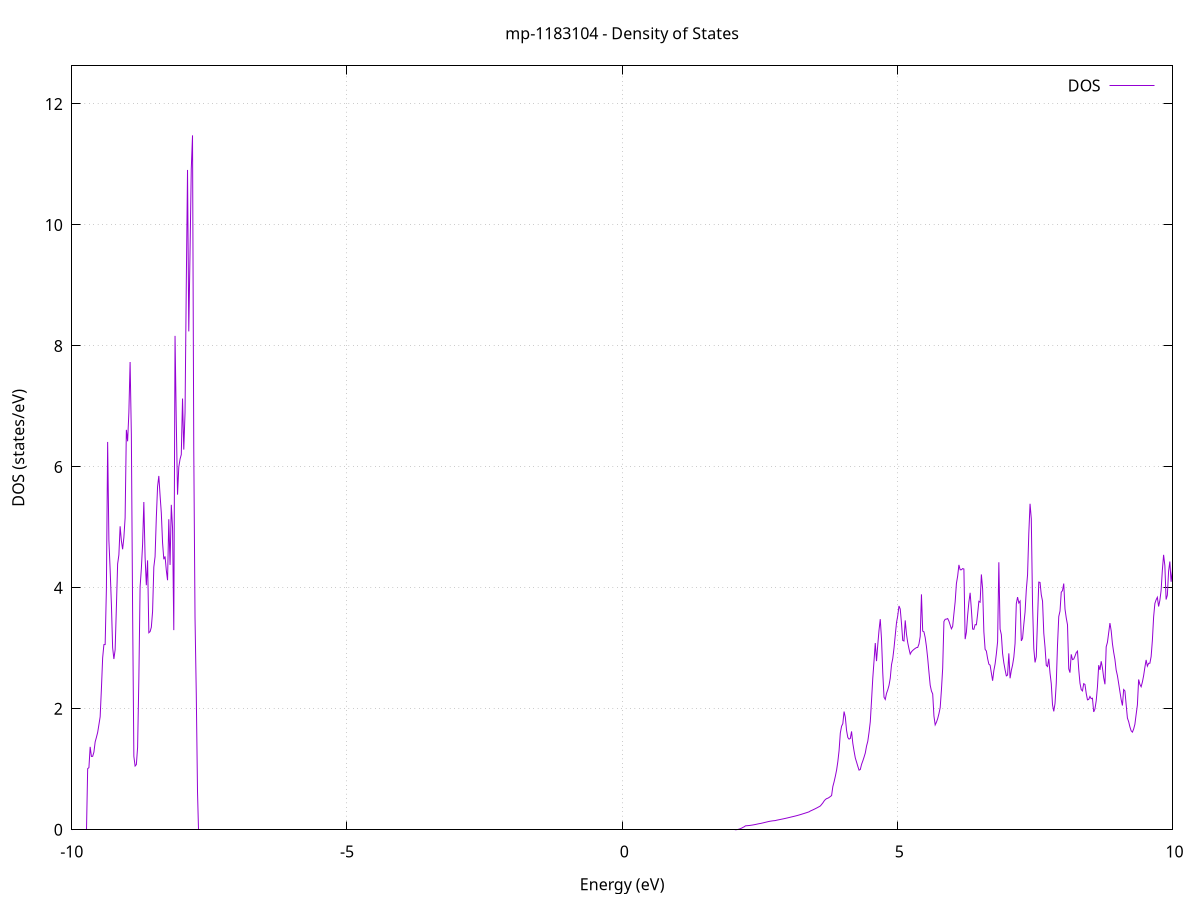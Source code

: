set title 'mp-1183104 - Density of States'
set xlabel 'Energy (eV)'
set ylabel 'DOS (states/eV)'
set grid
set xrange [-10:10]
set yrange [0:12.630]
set xzeroaxis lt -1
set terminal png size 800,600
set output 'mp-1183104_dos_gnuplot.png'
plot '-' using 1:2 with lines title 'DOS'
-30.735500 0.000000
-30.712800 0.000000
-30.690200 0.000000
-30.667500 0.000000
-30.644800 0.000000
-30.622100 0.000000
-30.599400 0.000000
-30.576800 0.000000
-30.554100 0.000000
-30.531400 0.000000
-30.508700 0.000000
-30.486000 0.000000
-30.463400 0.000000
-30.440700 0.000000
-30.418000 0.000000
-30.395300 0.000000
-30.372600 0.000000
-30.350000 0.000000
-30.327300 0.000000
-30.304600 0.000000
-30.281900 0.000000
-30.259200 0.000000
-30.236600 0.000000
-30.213900 0.000000
-30.191200 0.000000
-30.168500 0.000000
-30.145800 0.000000
-30.123200 0.000000
-30.100500 0.000000
-30.077800 0.000000
-30.055100 0.000000
-30.032400 0.000000
-30.009800 0.000000
-29.987100 0.000000
-29.964400 0.000000
-29.941700 0.000000
-29.919100 0.000000
-29.896400 0.000000
-29.873700 0.000000
-29.851000 0.000000
-29.828300 0.000000
-29.805700 0.000000
-29.783000 0.000000
-29.760300 0.000000
-29.737600 0.000000
-29.714900 0.000000
-29.692300 0.000000
-29.669600 0.000000
-29.646900 0.000000
-29.624200 0.000000
-29.601500 0.000000
-29.578900 0.000000
-29.556200 0.000000
-29.533500 0.000000
-29.510800 0.000000
-29.488100 0.000000
-29.465500 0.000000
-29.442800 0.000000
-29.420100 0.000000
-29.397400 0.000000
-29.374700 0.000000
-29.352100 0.000000
-29.329400 0.000000
-29.306700 0.000000
-29.284000 0.000000
-29.261300 0.000000
-29.238700 0.000000
-29.216000 0.000000
-29.193300 0.000000
-29.170600 0.000000
-29.147900 0.000000
-29.125300 0.000000
-29.102600 0.000000
-29.079900 0.000000
-29.057200 0.000000
-29.034500 0.000000
-29.011900 0.000000
-28.989200 0.000000
-28.966500 0.000000
-28.943800 0.000000
-28.921100 0.000000
-28.898500 0.000000
-28.875800 0.000000
-28.853100 0.000000
-28.830400 0.000000
-28.807700 0.000000
-28.785100 0.000000
-28.762400 0.000000
-28.739700 0.000000
-28.717000 0.000000
-28.694300 0.000000
-28.671700 0.107700
-28.649000 2.920200
-28.626300 4.793200
-28.603600 7.784600
-28.581000 9.332500
-28.558300 12.354100
-28.535600 5.608100
-28.512900 44.134500
-28.490200 19.364300
-28.467600 22.575100
-28.444900 20.927600
-28.422200 0.000000
-28.399500 0.000000
-28.376800 0.000000
-28.354200 0.000000
-28.331500 0.000000
-28.308800 0.000000
-28.286100 0.000000
-28.263400 0.000000
-28.240800 0.000000
-28.218100 0.000000
-28.195400 0.000000
-28.172700 0.000000
-28.150000 0.000000
-28.127400 0.000000
-28.104700 0.000000
-28.082000 0.000000
-28.059300 0.000000
-28.036600 0.000000
-28.014000 0.000000
-27.991300 0.000000
-27.968600 0.000000
-27.945900 0.000000
-27.923200 0.000000
-27.900600 0.000000
-27.877900 0.000000
-27.855200 0.000000
-27.832500 0.000000
-27.809800 0.000000
-27.787200 0.000000
-27.764500 0.000000
-27.741800 0.000000
-27.719100 0.000000
-27.696400 0.000000
-27.673800 0.000000
-27.651100 0.000000
-27.628400 0.000000
-27.605700 0.000000
-27.583000 0.000000
-27.560400 0.000000
-27.537700 0.000000
-27.515000 0.000000
-27.492300 0.000000
-27.469600 0.000000
-27.447000 0.000000
-27.424300 0.000000
-27.401600 0.000000
-27.378900 0.000000
-27.356200 0.000000
-27.333600 0.000000
-27.310900 0.000000
-27.288200 0.000000
-27.265500 0.000000
-27.242800 0.000000
-27.220200 0.000000
-27.197500 0.000000
-27.174800 0.000000
-27.152100 0.000000
-27.129500 0.000000
-27.106800 0.000000
-27.084100 0.000000
-27.061400 0.000000
-27.038700 0.000000
-27.016100 0.000000
-26.993400 0.000000
-26.970700 0.000000
-26.948000 0.000000
-26.925300 0.000000
-26.902700 0.000000
-26.880000 0.000000
-26.857300 0.000000
-26.834600 0.000000
-26.811900 0.000000
-26.789300 0.000000
-26.766600 0.000000
-26.743900 0.000000
-26.721200 0.000000
-26.698500 0.000000
-26.675900 0.000000
-26.653200 0.000000
-26.630500 0.000000
-26.607800 0.000000
-26.585100 0.000000
-26.562500 0.000000
-26.539800 0.000000
-26.517100 0.000000
-26.494400 0.000000
-26.471700 0.000000
-26.449100 0.000000
-26.426400 0.000000
-26.403700 0.000000
-26.381000 0.000000
-26.358300 0.000000
-26.335700 0.000000
-26.313000 0.000000
-26.290300 0.000000
-26.267600 0.000000
-26.244900 0.000000
-26.222300 0.000000
-26.199600 0.000000
-26.176900 0.000000
-26.154200 0.000000
-26.131500 0.000000
-26.108900 0.000000
-26.086200 0.000000
-26.063500 0.000000
-26.040800 0.000000
-26.018100 0.000000
-25.995500 0.000000
-25.972800 0.000000
-25.950100 0.000000
-25.927400 0.000000
-25.904700 0.000000
-25.882100 0.000000
-25.859400 0.000000
-25.836700 0.000000
-25.814000 0.000000
-25.791400 0.000000
-25.768700 0.000000
-25.746000 0.000000
-25.723300 0.000000
-25.700600 0.000000
-25.678000 0.000000
-25.655300 0.000000
-25.632600 0.000000
-25.609900 0.000000
-25.587200 0.000000
-25.564600 0.000000
-25.541900 0.000000
-25.519200 0.000000
-25.496500 0.000000
-25.473800 0.000000
-25.451200 0.000000
-25.428500 0.000000
-25.405800 0.000000
-25.383100 0.000000
-25.360400 0.000000
-25.337800 0.000000
-25.315100 0.000000
-25.292400 0.000000
-25.269700 0.000000
-25.247000 0.000000
-25.224400 0.000000
-25.201700 0.000000
-25.179000 0.000000
-25.156300 0.000000
-25.133600 0.000000
-25.111000 0.000000
-25.088300 0.000000
-25.065600 0.000000
-25.042900 0.000000
-25.020200 0.000000
-24.997600 0.000000
-24.974900 0.000000
-24.952200 0.000000
-24.929500 0.000000
-24.906800 0.000000
-24.884200 0.000000
-24.861500 0.000000
-24.838800 0.000000
-24.816100 0.000000
-24.793400 0.000000
-24.770800 0.000000
-24.748100 0.000000
-24.725400 0.000000
-24.702700 0.000000
-24.680000 0.000000
-24.657400 0.000000
-24.634700 0.000000
-24.612000 0.000000
-24.589300 0.000000
-24.566600 0.000000
-24.544000 0.000000
-24.521300 0.000000
-24.498600 0.000000
-24.475900 0.000000
-24.453200 0.000000
-24.430600 0.000000
-24.407900 0.000000
-24.385200 0.000000
-24.362500 0.000000
-24.339900 0.000000
-24.317200 0.000000
-24.294500 0.000000
-24.271800 0.000000
-24.249100 0.000000
-24.226500 0.000000
-24.203800 0.000000
-24.181100 0.000000
-24.158400 0.000000
-24.135700 0.000000
-24.113100 0.000000
-24.090400 0.000000
-24.067700 0.000000
-24.045000 0.000000
-24.022300 0.000000
-23.999700 0.000000
-23.977000 0.000000
-23.954300 0.000000
-23.931600 0.000000
-23.908900 0.000000
-23.886300 0.000000
-23.863600 0.000000
-23.840900 0.000000
-23.818200 0.000000
-23.795500 0.000000
-23.772900 0.000000
-23.750200 0.000000
-23.727500 0.000000
-23.704800 0.000000
-23.682100 0.000000
-23.659500 0.000000
-23.636800 0.000000
-23.614100 0.000000
-23.591400 0.000000
-23.568700 0.000000
-23.546100 0.000000
-23.523400 0.000000
-23.500700 0.000000
-23.478000 0.000000
-23.455300 0.000000
-23.432700 0.000000
-23.410000 0.000000
-23.387300 0.000000
-23.364600 0.000000
-23.341900 0.000000
-23.319300 0.000000
-23.296600 0.000000
-23.273900 0.000000
-23.251200 0.000000
-23.228500 0.000000
-23.205900 0.000000
-23.183200 0.000000
-23.160500 0.000000
-23.137800 0.000000
-23.115100 0.000000
-23.092500 0.000000
-23.069800 0.000000
-23.047100 0.000000
-23.024400 0.000000
-23.001800 0.000000
-22.979100 0.000000
-22.956400 0.000000
-22.933700 0.000000
-22.911000 0.000000
-22.888400 0.000000
-22.865700 0.000000
-22.843000 0.000000
-22.820300 0.000000
-22.797600 0.000000
-22.775000 0.000000
-22.752300 0.000000
-22.729600 0.000000
-22.706900 0.000000
-22.684200 0.000000
-22.661600 0.000000
-22.638900 0.000000
-22.616200 0.000000
-22.593500 0.000000
-22.570800 0.000000
-22.548200 0.000000
-22.525500 0.000000
-22.502800 0.000000
-22.480100 0.000000
-22.457400 0.000000
-22.434800 0.000000
-22.412100 0.000000
-22.389400 0.000000
-22.366700 0.000000
-22.344000 0.000000
-22.321400 0.000000
-22.298700 0.000000
-22.276000 0.000000
-22.253300 0.000000
-22.230600 0.000000
-22.208000 0.000000
-22.185300 0.000000
-22.162600 0.000000
-22.139900 0.000000
-22.117200 0.000000
-22.094600 0.000000
-22.071900 0.000000
-22.049200 0.000000
-22.026500 0.000000
-22.003800 0.000000
-21.981200 0.000000
-21.958500 0.000000
-21.935800 0.000000
-21.913100 0.000000
-21.890400 0.000000
-21.867800 0.000000
-21.845100 0.000000
-21.822400 0.000000
-21.799700 0.000000
-21.777000 0.000000
-21.754400 0.000000
-21.731700 0.000000
-21.709000 0.000000
-21.686300 0.000000
-21.663600 0.000000
-21.641000 0.000000
-21.618300 0.000000
-21.595600 0.000000
-21.572900 0.000000
-21.550300 0.000000
-21.527600 0.000000
-21.504900 0.000000
-21.482200 0.000000
-21.459500 0.000000
-21.436900 0.000000
-21.414200 0.000000
-21.391500 0.000000
-21.368800 0.000000
-21.346100 0.000000
-21.323500 0.000000
-21.300800 0.000000
-21.278100 0.000000
-21.255400 0.000000
-21.232700 0.000000
-21.210100 0.000000
-21.187400 0.000000
-21.164700 0.000000
-21.142000 0.000000
-21.119300 0.000000
-21.096700 0.000000
-21.074000 0.000000
-21.051300 0.000000
-21.028600 0.000000
-21.005900 0.000000
-20.983300 0.000000
-20.960600 0.000000
-20.937900 0.000000
-20.915200 0.000000
-20.892500 0.000000
-20.869900 0.000000
-20.847200 0.000000
-20.824500 0.000000
-20.801800 0.000000
-20.779100 0.000000
-20.756500 0.000000
-20.733800 0.000000
-20.711100 0.000000
-20.688400 0.000000
-20.665700 0.000000
-20.643100 0.000000
-20.620400 0.000000
-20.597700 0.000000
-20.575000 0.000000
-20.552300 0.000000
-20.529700 0.000000
-20.507000 0.000000
-20.484300 0.000000
-20.461600 0.000000
-20.438900 0.000000
-20.416300 0.000000
-20.393600 0.000000
-20.370900 0.000000
-20.348200 0.000000
-20.325500 0.000000
-20.302900 0.000000
-20.280200 0.000000
-20.257500 0.000000
-20.234800 0.000000
-20.212200 0.000000
-20.189500 0.000000
-20.166800 0.000000
-20.144100 0.000000
-20.121400 0.000000
-20.098800 0.000000
-20.076100 0.000000
-20.053400 0.000000
-20.030700 0.000000
-20.008000 0.000000
-19.985400 0.000000
-19.962700 0.000000
-19.940000 0.000000
-19.917300 0.000000
-19.894600 0.000000
-19.872000 0.000000
-19.849300 0.000000
-19.826600 0.000000
-19.803900 0.000000
-19.781200 0.000000
-19.758600 0.000000
-19.735900 0.000000
-19.713200 0.000000
-19.690500 0.000000
-19.667800 0.000000
-19.645200 0.000000
-19.622500 0.000000
-19.599800 0.000000
-19.577100 0.000000
-19.554400 0.000000
-19.531800 0.000000
-19.509100 0.000000
-19.486400 0.000000
-19.463700 0.000000
-19.441000 0.000000
-19.418400 0.000000
-19.395700 0.000000
-19.373000 0.000000
-19.350300 0.000000
-19.327600 0.000000
-19.305000 0.000000
-19.282300 0.000000
-19.259600 0.000000
-19.236900 0.000000
-19.214200 0.000000
-19.191600 0.000000
-19.168900 0.000000
-19.146200 0.000000
-19.123500 0.000000
-19.100800 0.000000
-19.078200 0.000000
-19.055500 0.000000
-19.032800 0.000000
-19.010100 0.000000
-18.987400 0.000000
-18.964800 0.000000
-18.942100 0.000000
-18.919400 0.000000
-18.896700 0.000000
-18.874000 0.000000
-18.851400 0.000000
-18.828700 0.000000
-18.806000 0.000000
-18.783300 0.000000
-18.760700 0.000000
-18.738000 0.000000
-18.715300 0.000000
-18.692600 0.000000
-18.669900 0.000000
-18.647300 0.000000
-18.624600 0.000000
-18.601900 0.000000
-18.579200 0.000000
-18.556500 0.000000
-18.533900 0.000000
-18.511200 0.000000
-18.488500 0.000000
-18.465800 0.000000
-18.443100 0.000000
-18.420500 0.000000
-18.397800 0.000000
-18.375100 0.000000
-18.352400 0.000000
-18.329700 0.000000
-18.307100 0.000000
-18.284400 0.000000
-18.261700 0.000000
-18.239000 0.000000
-18.216300 0.000000
-18.193700 0.000000
-18.171000 0.000000
-18.148300 0.000000
-18.125600 0.000000
-18.102900 0.000000
-18.080300 0.000000
-18.057600 0.000000
-18.034900 0.000000
-18.012200 0.000000
-17.989500 0.000000
-17.966900 0.000000
-17.944200 0.000000
-17.921500 0.000000
-17.898800 0.000000
-17.876100 0.000000
-17.853500 0.000000
-17.830800 0.000000
-17.808100 0.000000
-17.785400 0.000000
-17.762700 0.000000
-17.740100 0.000000
-17.717400 0.000000
-17.694700 0.000000
-17.672000 0.000000
-17.649300 0.000000
-17.626700 0.000000
-17.604000 0.000000
-17.581300 0.000000
-17.558600 0.000000
-17.535900 0.000000
-17.513300 0.000000
-17.490600 0.000000
-17.467900 0.000000
-17.445200 0.000000
-17.422600 0.000000
-17.399900 0.000000
-17.377200 0.000000
-17.354500 0.000000
-17.331800 0.000000
-17.309200 0.000000
-17.286500 0.000000
-17.263800 0.000000
-17.241100 0.000000
-17.218400 0.000000
-17.195800 0.000000
-17.173100 0.000000
-17.150400 0.000000
-17.127700 0.000000
-17.105000 0.000000
-17.082400 0.000000
-17.059700 0.000000
-17.037000 0.000000
-17.014300 0.000000
-16.991600 0.000000
-16.969000 0.000000
-16.946300 0.000000
-16.923600 0.000000
-16.900900 0.000000
-16.878200 0.000000
-16.855600 0.000000
-16.832900 0.000000
-16.810200 0.000000
-16.787500 0.000000
-16.764800 0.000000
-16.742200 0.000000
-16.719500 0.000000
-16.696800 0.000000
-16.674100 0.000000
-16.651400 0.000000
-16.628800 0.000000
-16.606100 0.000000
-16.583400 0.000000
-16.560700 0.000000
-16.538000 0.000000
-16.515400 0.000000
-16.492700 0.000000
-16.470000 0.000000
-16.447300 0.000000
-16.424600 0.000000
-16.402000 0.000000
-16.379300 0.000000
-16.356600 0.000000
-16.333900 0.000000
-16.311200 0.000000
-16.288600 0.000000
-16.265900 0.000000
-16.243200 0.000000
-16.220500 0.000000
-16.197800 0.000000
-16.175200 0.000000
-16.152500 0.000000
-16.129800 0.000000
-16.107100 0.000000
-16.084400 0.000000
-16.061800 0.000000
-16.039100 0.000000
-16.016400 0.000000
-15.993700 0.000000
-15.971100 0.000000
-15.948400 0.000000
-15.925700 0.000000
-15.903000 0.000000
-15.880300 0.000000
-15.857700 0.000000
-15.835000 0.000000
-15.812300 0.000000
-15.789600 0.000000
-15.766900 0.000000
-15.744300 0.000000
-15.721600 0.000000
-15.698900 0.000000
-15.676200 0.000000
-15.653500 0.000000
-15.630900 0.000000
-15.608200 0.000000
-15.585500 0.000000
-15.562800 0.000000
-15.540100 0.000000
-15.517500 0.000000
-15.494800 0.000000
-15.472100 0.000000
-15.449400 0.000000
-15.426700 0.000000
-15.404100 0.000000
-15.381400 0.000000
-15.358700 0.000000
-15.336000 0.000000
-15.313300 0.000000
-15.290700 0.000000
-15.268000 0.000000
-15.245300 0.000000
-15.222600 0.000000
-15.199900 0.000000
-15.177300 0.000000
-15.154600 0.000000
-15.131900 0.000000
-15.109200 0.000000
-15.086500 0.000000
-15.063900 0.000000
-15.041200 0.000000
-15.018500 0.000000
-14.995800 0.000000
-14.973100 0.000000
-14.950500 0.000000
-14.927800 0.000000
-14.905100 0.000000
-14.882400 0.000000
-14.859700 0.000000
-14.837100 0.000000
-14.814400 0.000000
-14.791700 0.000000
-14.769000 0.000000
-14.746300 0.000000
-14.723700 0.000000
-14.701000 0.000000
-14.678300 0.000000
-14.655600 0.000000
-14.632900 0.000000
-14.610300 0.000000
-14.587600 0.000000
-14.564900 0.000000
-14.542200 0.000000
-14.519600 0.000000
-14.496900 0.000000
-14.474200 0.000000
-14.451500 0.000000
-14.428800 0.000000
-14.406200 0.000000
-14.383500 0.000000
-14.360800 0.000000
-14.338100 0.000000
-14.315400 0.000000
-14.292800 0.000000
-14.270100 0.000000
-14.247400 0.000000
-14.224700 0.000000
-14.202000 0.000000
-14.179400 0.000000
-14.156700 0.000000
-14.134000 0.000000
-14.111300 0.000000
-14.088600 0.000000
-14.066000 0.000000
-14.043300 0.000000
-14.020600 0.000000
-13.997900 0.000000
-13.975200 0.000000
-13.952600 0.000000
-13.929900 0.000000
-13.907200 0.000000
-13.884500 0.000000
-13.861800 0.000000
-13.839200 0.000000
-13.816500 0.000000
-13.793800 0.000000
-13.771100 0.000000
-13.748400 0.000000
-13.725800 0.000000
-13.703100 0.000000
-13.680400 0.000000
-13.657700 0.000000
-13.635000 0.000000
-13.612400 0.000000
-13.589700 0.000000
-13.567000 0.000000
-13.544300 0.000000
-13.521600 0.000000
-13.499000 0.000000
-13.476300 0.000000
-13.453600 0.000000
-13.430900 0.000000
-13.408200 0.000000
-13.385600 0.000000
-13.362900 0.000000
-13.340200 0.000000
-13.317500 0.000000
-13.294800 0.000000
-13.272200 0.000000
-13.249500 0.000000
-13.226800 0.000000
-13.204100 0.000000
-13.181500 0.000000
-13.158800 0.000000
-13.136100 0.000000
-13.113400 0.000000
-13.090700 0.000000
-13.068100 0.000000
-13.045400 0.000000
-13.022700 0.000000
-13.000000 0.000000
-12.977300 0.000000
-12.954700 0.000000
-12.932000 0.000000
-12.909300 0.000000
-12.886600 0.000000
-12.863900 0.000000
-12.841300 0.000000
-12.818600 0.000000
-12.795900 0.000000
-12.773200 0.000000
-12.750500 0.000000
-12.727900 0.000000
-12.705200 0.000000
-12.682500 0.000000
-12.659800 0.000000
-12.637100 0.000000
-12.614500 0.000000
-12.591800 0.000000
-12.569100 0.000000
-12.546400 0.000000
-12.523700 0.000000
-12.501100 0.000000
-12.478400 0.000000
-12.455700 0.000000
-12.433000 0.000000
-12.410300 0.000000
-12.387700 0.000000
-12.365000 0.000000
-12.342300 0.000000
-12.319600 0.000000
-12.296900 0.000000
-12.274300 0.000000
-12.251600 0.000000
-12.228900 0.000000
-12.206200 0.000000
-12.183500 0.000000
-12.160900 0.000000
-12.138200 0.000000
-12.115500 0.000000
-12.092800 0.000000
-12.070100 0.000000
-12.047500 0.000000
-12.024800 0.000000
-12.002100 0.000000
-11.979400 0.000000
-11.956700 0.000000
-11.934100 0.000000
-11.911400 0.000000
-11.888700 0.000000
-11.866000 0.000000
-11.843300 0.000000
-11.820700 0.000000
-11.798000 0.000000
-11.775300 0.000000
-11.752600 0.000000
-11.730000 0.000000
-11.707300 0.000000
-11.684600 0.000000
-11.661900 0.000000
-11.639200 0.000000
-11.616600 0.000000
-11.593900 0.000000
-11.571200 0.000000
-11.548500 0.000000
-11.525800 0.000000
-11.503200 0.000000
-11.480500 0.000000
-11.457800 0.000000
-11.435100 0.000000
-11.412400 0.000000
-11.389800 0.000000
-11.367100 0.000000
-11.344400 0.000000
-11.321700 0.000000
-11.299000 0.000000
-11.276400 0.000000
-11.253700 0.000000
-11.231000 0.000000
-11.208300 0.000000
-11.185600 0.000000
-11.163000 0.000000
-11.140300 0.000000
-11.117600 0.000000
-11.094900 0.000000
-11.072200 0.000000
-11.049600 0.000000
-11.026900 0.000000
-11.004200 0.000000
-10.981500 0.000000
-10.958800 0.000000
-10.936200 0.000000
-10.913500 0.000000
-10.890800 0.000000
-10.868100 0.000000
-10.845400 0.000000
-10.822800 0.000000
-10.800100 0.000000
-10.777400 0.000000
-10.754700 0.000000
-10.732000 0.000000
-10.709400 0.000000
-10.686700 0.000000
-10.664000 0.000000
-10.641300 0.000000
-10.618600 0.000000
-10.596000 0.000000
-10.573300 0.000000
-10.550600 0.000000
-10.527900 0.000000
-10.505200 0.000000
-10.482600 0.000000
-10.459900 0.000000
-10.437200 0.000000
-10.414500 0.000000
-10.391900 0.000000
-10.369200 0.000000
-10.346500 0.000000
-10.323800 0.000000
-10.301100 0.000000
-10.278500 0.000000
-10.255800 0.000000
-10.233100 0.000000
-10.210400 0.000000
-10.187700 0.000000
-10.165100 0.000000
-10.142400 0.000000
-10.119700 0.000000
-10.097000 0.000000
-10.074300 0.000000
-10.051700 0.000000
-10.029000 0.000000
-10.006300 0.000000
-9.983600 0.000000
-9.960900 0.000000
-9.938300 0.000000
-9.915600 0.000000
-9.892900 0.000000
-9.870200 0.000000
-9.847500 0.000000
-9.824900 0.000000
-9.802200 0.000000
-9.779500 0.000000
-9.756800 0.000000
-9.734100 0.000000
-9.711500 1.010700
-9.688800 1.027100
-9.666100 1.371000
-9.643400 1.212600
-9.620700 1.214200
-9.598100 1.284700
-9.575400 1.452700
-9.552700 1.528000
-9.530000 1.609700
-9.507300 1.737600
-9.484700 1.867800
-9.462000 2.327000
-9.439300 2.842900
-9.416600 3.061400
-9.393900 3.062400
-9.371300 3.976900
-9.348600 6.411800
-9.325900 4.786900
-9.303200 4.300600
-9.280500 3.729500
-9.257900 3.011200
-9.235200 2.823800
-9.212500 2.976100
-9.189800 3.677900
-9.167100 4.395800
-9.144500 4.544500
-9.121800 5.017700
-9.099100 4.779100
-9.076400 4.637400
-9.053700 4.832500
-9.031100 5.157800
-9.008400 6.612000
-8.985700 6.422700
-8.963000 6.894200
-8.940400 7.734300
-8.917700 6.529100
-8.895000 3.619000
-8.872300 1.213500
-8.849600 1.053800
-8.827000 1.077700
-8.804300 1.361200
-8.781600 2.485300
-8.758900 4.015900
-8.736200 4.315600
-8.713600 4.718300
-8.690900 5.418900
-8.668200 4.503600
-8.645500 4.043100
-8.622800 4.455000
-8.600200 3.257800
-8.577500 3.276200
-8.554800 3.347900
-8.532100 3.608100
-8.509400 4.343200
-8.486800 4.517600
-8.464100 5.161100
-8.441400 5.675400
-8.418700 5.850100
-8.396000 5.529100
-8.373400 5.238000
-8.350700 4.746000
-8.328000 4.472300
-8.305300 4.519400
-8.282600 4.290100
-8.260000 4.125700
-8.237300 5.134500
-8.214600 4.378900
-8.191900 5.372500
-8.169200 4.985400
-8.146600 3.300400
-8.123900 8.165700
-8.101200 6.737100
-8.078500 5.541200
-8.055800 5.997200
-8.033200 6.127500
-8.010500 6.203500
-7.987800 7.129600
-7.965100 6.286300
-7.942400 6.894100
-7.919800 8.994100
-7.897100 10.909200
-7.874400 8.239500
-7.851700 9.529200
-7.829000 10.926400
-7.806400 11.481500
-7.783700 6.292600
-7.761000 3.507300
-7.738300 2.254700
-7.715600 0.622200
-7.693000 0.000000
-7.670300 0.000000
-7.647600 0.000000
-7.624900 0.000000
-7.602300 0.000000
-7.579600 0.000000
-7.556900 0.000000
-7.534200 0.000000
-7.511500 0.000000
-7.488900 0.000000
-7.466200 0.000000
-7.443500 0.000000
-7.420800 0.000000
-7.398100 0.000000
-7.375500 0.000000
-7.352800 0.000000
-7.330100 0.000000
-7.307400 0.000000
-7.284700 0.000000
-7.262100 0.000000
-7.239400 0.000000
-7.216700 0.000000
-7.194000 0.000000
-7.171300 0.000000
-7.148700 0.000000
-7.126000 0.000000
-7.103300 0.000000
-7.080600 0.000000
-7.057900 0.000000
-7.035300 0.000000
-7.012600 0.000000
-6.989900 0.000000
-6.967200 0.000000
-6.944500 0.000000
-6.921900 0.000000
-6.899200 0.000000
-6.876500 0.000000
-6.853800 0.000000
-6.831100 0.000000
-6.808500 0.000000
-6.785800 0.000000
-6.763100 0.000000
-6.740400 0.000000
-6.717700 0.000000
-6.695100 0.000000
-6.672400 0.000000
-6.649700 0.000000
-6.627000 0.000000
-6.604300 0.000000
-6.581700 0.000000
-6.559000 0.000000
-6.536300 0.000000
-6.513600 0.000000
-6.490900 0.000000
-6.468300 0.000000
-6.445600 0.000000
-6.422900 0.000000
-6.400200 0.000000
-6.377500 0.000000
-6.354900 0.000000
-6.332200 0.000000
-6.309500 0.000000
-6.286800 0.000000
-6.264100 0.000000
-6.241500 0.000000
-6.218800 0.000000
-6.196100 0.000000
-6.173400 0.000000
-6.150800 0.000000
-6.128100 0.000000
-6.105400 0.000000
-6.082700 0.000000
-6.060000 0.000000
-6.037400 0.000000
-6.014700 0.000000
-5.992000 0.000000
-5.969300 0.000000
-5.946600 0.000000
-5.924000 0.000000
-5.901300 0.000000
-5.878600 0.000000
-5.855900 0.000000
-5.833200 0.000000
-5.810600 0.000000
-5.787900 0.000000
-5.765200 0.000000
-5.742500 0.000000
-5.719800 0.000000
-5.697200 0.000000
-5.674500 0.000000
-5.651800 0.000000
-5.629100 0.000000
-5.606400 0.000000
-5.583800 0.000000
-5.561100 0.000000
-5.538400 0.000000
-5.515700 0.000000
-5.493000 0.000000
-5.470400 0.000000
-5.447700 0.000000
-5.425000 0.000000
-5.402300 0.000000
-5.379600 0.000000
-5.357000 0.000000
-5.334300 0.000000
-5.311600 0.000000
-5.288900 0.000000
-5.266200 0.000000
-5.243600 0.000000
-5.220900 0.000000
-5.198200 0.000000
-5.175500 0.000000
-5.152800 0.000000
-5.130200 0.000000
-5.107500 0.000000
-5.084800 0.000000
-5.062100 0.000000
-5.039400 0.000000
-5.016800 0.000000
-4.994100 0.000000
-4.971400 0.000000
-4.948700 0.000000
-4.926000 0.000000
-4.903400 0.000000
-4.880700 0.000000
-4.858000 0.000000
-4.835300 0.000000
-4.812700 0.000000
-4.790000 0.000000
-4.767300 0.000000
-4.744600 0.000000
-4.721900 0.000000
-4.699300 0.000000
-4.676600 0.000000
-4.653900 0.000000
-4.631200 0.000000
-4.608500 0.000000
-4.585900 0.000000
-4.563200 0.000000
-4.540500 0.000000
-4.517800 0.000000
-4.495100 0.000000
-4.472500 0.000000
-4.449800 0.000000
-4.427100 0.000000
-4.404400 0.000000
-4.381700 0.000000
-4.359100 0.000000
-4.336400 0.000000
-4.313700 0.000000
-4.291000 0.000000
-4.268300 0.000000
-4.245700 0.000000
-4.223000 0.000000
-4.200300 0.000000
-4.177600 0.000000
-4.154900 0.000000
-4.132300 0.000000
-4.109600 0.000000
-4.086900 0.000000
-4.064200 0.000000
-4.041500 0.000000
-4.018900 0.000000
-3.996200 0.000000
-3.973500 0.000000
-3.950800 0.000000
-3.928100 0.000000
-3.905500 0.000000
-3.882800 0.000000
-3.860100 0.000000
-3.837400 0.000000
-3.814700 0.000000
-3.792100 0.000000
-3.769400 0.000000
-3.746700 0.000000
-3.724000 0.000000
-3.701300 0.000000
-3.678700 0.000000
-3.656000 0.000000
-3.633300 0.000000
-3.610600 0.000000
-3.587900 0.000000
-3.565300 0.000000
-3.542600 0.000000
-3.519900 0.000000
-3.497200 0.000000
-3.474500 0.000000
-3.451900 0.000000
-3.429200 0.000000
-3.406500 0.000000
-3.383800 0.000000
-3.361200 0.000000
-3.338500 0.000000
-3.315800 0.000000
-3.293100 0.000000
-3.270400 0.000000
-3.247800 0.000000
-3.225100 0.000000
-3.202400 0.000000
-3.179700 0.000000
-3.157000 0.000000
-3.134400 0.000000
-3.111700 0.000000
-3.089000 0.000000
-3.066300 0.000000
-3.043600 0.000000
-3.021000 0.000000
-2.998300 0.000000
-2.975600 0.000000
-2.952900 0.000000
-2.930200 0.000000
-2.907600 0.000000
-2.884900 0.000000
-2.862200 0.000000
-2.839500 0.000000
-2.816800 0.000000
-2.794200 0.000000
-2.771500 0.000000
-2.748800 0.000000
-2.726100 0.000000
-2.703400 0.000000
-2.680800 0.000000
-2.658100 0.000000
-2.635400 0.000000
-2.612700 0.000000
-2.590000 0.000000
-2.567400 0.000000
-2.544700 0.000000
-2.522000 0.000000
-2.499300 0.000000
-2.476600 0.000000
-2.454000 0.000000
-2.431300 0.000000
-2.408600 0.000000
-2.385900 0.000000
-2.363200 0.000000
-2.340600 0.000000
-2.317900 0.000000
-2.295200 0.000000
-2.272500 0.000000
-2.249800 0.000000
-2.227200 0.000000
-2.204500 0.000000
-2.181800 0.000000
-2.159100 0.000000
-2.136400 0.000000
-2.113800 0.000000
-2.091100 0.000000
-2.068400 0.000000
-2.045700 0.000000
-2.023100 0.000000
-2.000400 0.000000
-1.977700 0.000000
-1.955000 0.000000
-1.932300 0.000000
-1.909700 0.000000
-1.887000 0.000000
-1.864300 0.000000
-1.841600 0.000000
-1.818900 0.000000
-1.796300 0.000000
-1.773600 0.000000
-1.750900 0.000000
-1.728200 0.000000
-1.705500 0.000000
-1.682900 0.000000
-1.660200 0.000000
-1.637500 0.000000
-1.614800 0.000000
-1.592100 0.000000
-1.569500 0.000000
-1.546800 0.000000
-1.524100 0.000000
-1.501400 0.000000
-1.478700 0.000000
-1.456100 0.000000
-1.433400 0.000000
-1.410700 0.000000
-1.388000 0.000000
-1.365300 0.000000
-1.342700 0.000000
-1.320000 0.000000
-1.297300 0.000000
-1.274600 0.000000
-1.251900 0.000000
-1.229300 0.000000
-1.206600 0.000000
-1.183900 0.000000
-1.161200 0.000000
-1.138500 0.000000
-1.115900 0.000000
-1.093200 0.000000
-1.070500 0.000000
-1.047800 0.000000
-1.025100 0.000000
-1.002500 0.000000
-0.979800 0.000000
-0.957100 0.000000
-0.934400 0.000000
-0.911700 0.000000
-0.889100 0.000000
-0.866400 0.000000
-0.843700 0.000000
-0.821000 0.000000
-0.798300 0.000000
-0.775700 0.000000
-0.753000 0.000000
-0.730300 0.000000
-0.707600 0.000000
-0.684900 0.000000
-0.662300 0.000000
-0.639600 0.000000
-0.616900 0.000000
-0.594200 0.000000
-0.571600 0.000000
-0.548900 0.000000
-0.526200 0.000000
-0.503500 0.000000
-0.480800 0.000000
-0.458200 0.000000
-0.435500 0.000000
-0.412800 0.000000
-0.390100 0.000000
-0.367400 0.000000
-0.344800 0.000000
-0.322100 0.000000
-0.299400 0.000000
-0.276700 0.000000
-0.254000 0.000000
-0.231400 0.000000
-0.208700 0.000000
-0.186000 0.000000
-0.163300 0.000000
-0.140600 0.000000
-0.118000 0.000000
-0.095300 0.000000
-0.072600 0.000000
-0.049900 0.000000
-0.027200 0.000000
-0.004600 0.000000
0.018100 0.000000
0.040800 0.000000
0.063500 0.000000
0.086200 0.000000
0.108800 0.000000
0.131500 0.000000
0.154200 0.000000
0.176900 0.000000
0.199600 0.000000
0.222200 0.000000
0.244900 0.000000
0.267600 0.000000
0.290300 0.000000
0.313000 0.000000
0.335600 0.000000
0.358300 0.000000
0.381000 0.000000
0.403700 0.000000
0.426400 0.000000
0.449000 0.000000
0.471700 0.000000
0.494400 0.000000
0.517100 0.000000
0.539800 0.000000
0.562400 0.000000
0.585100 0.000000
0.607800 0.000000
0.630500 0.000000
0.653200 0.000000
0.675800 0.000000
0.698500 0.000000
0.721200 0.000000
0.743900 0.000000
0.766500 0.000000
0.789200 0.000000
0.811900 0.000000
0.834600 0.000000
0.857300 0.000000
0.879900 0.000000
0.902600 0.000000
0.925300 0.000000
0.948000 0.000000
0.970700 0.000000
0.993300 0.000000
1.016000 0.000000
1.038700 0.000000
1.061400 0.000000
1.084100 0.000000
1.106700 0.000000
1.129400 0.000000
1.152100 0.000000
1.174800 0.000000
1.197500 0.000000
1.220100 0.000000
1.242800 0.000000
1.265500 0.000000
1.288200 0.000000
1.310900 0.000000
1.333500 0.000000
1.356200 0.000000
1.378900 0.000000
1.401600 0.000000
1.424300 0.000000
1.446900 0.000000
1.469600 0.000000
1.492300 0.000000
1.515000 0.000000
1.537700 0.000000
1.560300 0.000000
1.583000 0.000000
1.605700 0.000000
1.628400 0.000000
1.651100 0.000000
1.673700 0.000000
1.696400 0.000000
1.719100 0.000000
1.741800 0.000000
1.764500 0.000000
1.787100 0.000000
1.809800 0.000000
1.832500 0.000000
1.855200 0.000000
1.877900 0.000000
1.900500 0.000000
1.923200 0.000000
1.945900 0.000000
1.968600 0.000000
1.991300 0.000000
2.013900 0.000000
2.036600 0.000000
2.059300 0.000200
2.082000 0.002100
2.104700 0.005900
2.127300 0.011500
2.150000 0.019000
2.172700 0.028400
2.195400 0.039700
2.218000 0.049700
2.240700 0.065500
2.263400 0.066900
2.286100 0.068600
2.308800 0.070800
2.331400 0.073400
2.354100 0.076500
2.376800 0.079900
2.399500 0.083700
2.422200 0.087700
2.444800 0.092100
2.467500 0.096800
2.490200 0.101500
2.512900 0.104100
2.535600 0.108900
2.558200 0.113800
2.580900 0.118700
2.603600 0.123700
2.626300 0.128700
2.649000 0.133800
2.671600 0.138300
2.694300 0.142200
2.717000 0.145500
2.739700 0.148200
2.762400 0.150300
2.785000 0.152500
2.807700 0.158400
2.830400 0.162500
2.853100 0.166600
2.875800 0.170800
2.898400 0.175100
2.921100 0.179500
2.943800 0.183900
2.966500 0.188500
2.989200 0.193100
3.011800 0.197800
3.034500 0.202900
3.057200 0.207900
3.079900 0.212900
3.102600 0.217800
3.125200 0.222700
3.147900 0.227800
3.170600 0.233100
3.193300 0.238800
3.216000 0.244600
3.238600 0.250700
3.261300 0.257100
3.284000 0.263700
3.306700 0.270100
3.329400 0.276700
3.352000 0.283300
3.374700 0.290200
3.397400 0.297200
3.420100 0.310500
3.442800 0.319500
3.465400 0.329000
3.488100 0.338800
3.510800 0.348900
3.533500 0.359500
3.556200 0.370500
3.578800 0.382000
3.601500 0.393800
3.624200 0.418800
3.646900 0.444400
3.669500 0.476200
3.692200 0.499800
3.714900 0.514900
3.737600 0.522000
3.760300 0.534300
3.782900 0.549700
3.805600 0.565500
3.828300 0.714700
3.851000 0.792800
3.873700 0.884400
3.896300 0.984900
3.919000 1.126200
3.941700 1.309600
3.964400 1.600600
3.987100 1.711800
4.009700 1.753900
4.032400 1.955000
4.055100 1.860700
4.077800 1.641400
4.100500 1.525900
4.123100 1.499100
4.145800 1.509800
4.168500 1.626200
4.191200 1.429700
4.213900 1.301900
4.236500 1.187600
4.259200 1.119800
4.281900 1.049700
4.304600 0.986400
4.327300 0.996400
4.349900 1.080200
4.372600 1.137200
4.395300 1.200600
4.418000 1.268700
4.440700 1.384000
4.463300 1.462700
4.486000 1.610500
4.508700 1.785200
4.531400 2.138500
4.554100 2.506900
4.576700 2.790900
4.599400 3.087200
4.622100 2.788300
4.644800 3.059200
4.667500 3.299500
4.690100 3.482400
4.712800 3.148700
4.735500 2.594800
4.758200 2.192500
4.780900 2.154600
4.803500 2.255200
4.826200 2.313000
4.848900 2.387600
4.871600 2.506400
4.894300 2.728400
4.916900 2.829800
4.939600 3.003400
4.962300 3.215600
4.985000 3.422400
5.007600 3.538200
5.030300 3.700300
5.053000 3.649300
5.075700 3.413100
5.098400 3.130300
5.121000 3.121100
5.143700 3.461800
5.166400 3.233800
5.189100 3.093500
5.211800 2.992500
5.234400 2.904300
5.257100 2.942700
5.279800 2.965500
5.302500 2.982900
5.325200 2.998800
5.347800 3.011900
5.370500 3.014900
5.393200 3.071100
5.415900 3.196700
5.438600 3.891900
5.461200 3.284200
5.483900 3.272600
5.506600 3.176500
5.529300 3.027600
5.552000 2.834600
5.574600 2.607500
5.597300 2.390700
5.620000 2.294200
5.642700 2.245800
5.665400 1.880700
5.688000 1.734300
5.710700 1.778400
5.733400 1.837600
5.756100 1.919500
5.778800 2.019100
5.801400 2.312700
5.824100 2.669100
5.846800 3.443600
5.869500 3.479700
5.892200 3.482800
5.914800 3.492400
5.937500 3.449600
5.960200 3.384700
5.982900 3.322900
6.005600 3.362800
6.028200 3.571600
6.050900 3.768700
6.073600 4.070800
6.096300 4.194900
6.119000 4.379300
6.141600 4.298900
6.164300 4.298600
6.187000 4.318500
6.209700 4.311300
6.232400 3.151900
6.255000 3.265300
6.277700 3.544300
6.300400 3.764500
6.323100 3.918200
6.345800 3.638400
6.368400 3.318400
6.391100 3.314600
6.413800 3.392100
6.436500 3.388800
6.459100 3.567500
6.481800 3.777500
6.504500 3.763300
6.527200 4.221700
6.549900 3.984400
6.572500 3.274600
6.595200 2.983400
6.617900 2.955000
6.640600 2.830600
6.663300 2.738100
6.685900 2.721500
6.708600 2.592700
6.731300 2.464000
6.754000 2.631900
6.776700 2.742200
6.799300 2.907700
6.822000 3.109400
6.844700 4.423100
6.867400 3.317900
6.890100 3.226500
6.912700 2.913400
6.935400 2.759900
6.958100 2.644500
6.980800 2.544700
7.003500 2.558300
7.026100 2.916300
7.048800 2.504900
7.071500 2.633500
7.094200 2.724700
7.116900 2.853100
7.139500 3.081700
7.162200 3.739900
7.184900 3.846900
7.207600 3.750100
7.230300 3.781300
7.252900 3.123000
7.275600 3.165400
7.298300 3.395300
7.321000 3.598300
7.343700 3.967000
7.366300 4.215100
7.389000 4.899900
7.411700 5.390100
7.434400 5.141200
7.457100 3.717800
7.479700 2.996700
7.502400 2.766800
7.525100 2.861100
7.547800 3.487500
7.570500 4.095100
7.593100 4.089800
7.615800 3.885300
7.638500 3.780600
7.661200 3.251000
7.683900 3.018900
7.706500 2.719500
7.729200 2.699300
7.751900 2.827800
7.774600 2.591100
7.797200 2.416500
7.819900 2.065500
7.842600 1.957600
7.865300 2.088300
7.888000 2.423400
7.910600 3.052000
7.933300 3.525500
7.956000 3.616000
7.978700 3.927300
8.001400 3.954600
8.024000 4.070800
8.046700 3.649600
8.069400 3.502600
8.092100 3.388700
8.114800 2.661200
8.137400 2.598200
8.160100 2.900600
8.182800 2.813600
8.205500 2.822200
8.228200 2.870600
8.250800 2.928800
8.273500 2.953700
8.296200 2.651400
8.318900 2.422900
8.341600 2.317600
8.364200 2.295700
8.386900 2.416000
8.409600 2.402700
8.432300 2.255200
8.455000 2.148000
8.477600 2.154800
8.500300 2.204300
8.523000 2.167700
8.545700 2.174900
8.568400 1.948600
8.591000 1.998000
8.613700 2.131500
8.636400 2.363300
8.659100 2.721300
8.681800 2.642900
8.704400 2.785700
8.727100 2.677300
8.749800 2.512500
8.772500 2.405600
8.795200 3.024900
8.817800 3.098900
8.840500 3.256200
8.863200 3.417400
8.885900 3.290100
8.908600 3.076300
8.931200 2.934500
8.953900 2.815900
8.976600 2.641100
8.999300 2.547700
9.022000 2.417800
9.044600 2.284000
9.067300 2.152600
9.090000 2.054500
9.112700 2.318500
9.135400 2.295700
9.158000 2.069100
9.180700 1.847900
9.203400 1.787500
9.226100 1.700800
9.248700 1.636700
9.271400 1.614000
9.294100 1.665200
9.316800 1.744900
9.339500 1.907700
9.362100 2.063600
9.384800 2.485000
9.407500 2.403200
9.430200 2.364800
9.452900 2.442900
9.475500 2.548400
9.498200 2.686900
9.520900 2.808300
9.543600 2.705300
9.566300 2.752700
9.588900 2.753200
9.611600 2.863400
9.634300 3.130500
9.657000 3.519100
9.679700 3.740000
9.702300 3.802300
9.725000 3.844400
9.747700 3.691700
9.770400 3.792400
9.793100 3.958100
9.815700 4.293200
9.838400 4.545600
9.861100 4.368900
9.883800 3.807000
9.906500 3.879200
9.929100 4.275200
9.951800 4.435200
9.974500 4.100100
9.997200 4.281000
10.019900 4.904000
10.042500 5.212300
10.065200 5.215300
10.087900 4.639300
10.110600 5.117000
10.133300 5.219000
10.155900 5.484300
10.178600 5.014000
10.201300 4.192400
10.224000 3.821900
10.246700 4.595800
10.269300 5.939900
10.292000 5.719400
10.314700 5.505400
10.337400 6.181900
10.360100 5.579500
10.382700 5.240000
10.405400 4.983000
10.428100 4.464500
10.450800 4.560700
10.473500 4.813800
10.496100 5.270800
10.518800 4.936400
10.541500 4.472800
10.564200 4.634400
10.586800 4.519200
10.609500 3.610200
10.632200 3.274500
10.654900 3.487600
10.677600 3.425700
10.700200 4.256500
10.722900 4.474000
10.745600 4.694500
10.768300 4.959800
10.791000 5.519500
10.813600 5.210800
10.836300 4.992700
10.859000 5.167600
10.881700 4.877100
10.904400 4.852400
10.927000 4.829700
10.949700 4.885500
10.972400 5.130800
10.995100 6.050800
11.017800 5.882500
11.040400 5.471000
11.063100 4.661100
11.085800 3.488500
11.108500 3.572500
11.131200 3.644300
11.153800 3.818000
11.176500 4.230100
11.199200 4.679200
11.221900 5.173000
11.244600 5.636800
11.267200 4.953100
11.289900 4.661000
11.312600 4.742900
11.335300 4.541000
11.358000 4.080400
11.380600 3.523000
11.403300 2.958300
11.426000 2.590900
11.448700 2.338900
11.471400 2.136500
11.494000 1.976500
11.516700 2.017200
11.539400 2.101500
11.562100 2.257300
11.584800 1.984200
11.607400 1.265400
11.630100 1.788500
11.652800 4.676400
11.675500 8.944400
11.698200 9.379900
11.720800 8.562300
11.743500 7.828400
11.766200 11.342900
11.788900 12.183100
11.811600 12.725800
11.834200 13.778800
11.856900 11.608500
11.879600 10.929700
11.902300 11.716000
11.925000 11.282200
11.947600 10.863900
11.970300 7.921500
11.993000 5.394300
12.015700 4.056800
12.038300 3.484200
12.061000 4.203400
12.083700 7.996200
12.106400 8.405200
12.129100 5.700200
12.151700 5.785500
12.174400 5.224900
12.197100 5.211200
12.219800 5.781900
12.242500 6.524300
12.265100 8.089000
12.287800 12.197900
12.310500 13.496000
12.333200 10.133300
12.355900 11.644500
12.378500 11.964500
12.401200 9.157900
12.423900 12.586100
12.446600 16.264900
12.469300 7.929500
12.491900 6.450200
12.514600 4.521000
12.537300 0.860000
12.560000 0.000000
12.582700 0.000000
12.605300 0.000000
12.628000 0.000000
12.650700 0.000000
12.673400 0.000000
12.696100 0.000000
12.718700 0.000000
12.741400 0.000000
12.764100 0.000000
12.786800 0.000000
12.809500 0.000000
12.832100 0.000000
12.854800 0.000000
12.877500 0.000000
12.900200 0.000000
12.922900 0.000000
12.945500 0.000000
12.968200 0.000000
12.990900 0.000000
13.013600 0.000000
13.036300 0.000000
13.058900 0.000000
13.081600 0.000000
13.104300 0.000000
13.127000 0.000000
13.149700 0.000000
13.172300 0.000000
13.195000 0.000000
13.217700 0.000000
13.240400 0.000000
13.263100 0.000000
13.285700 0.000000
13.308400 0.000000
13.331100 0.000000
13.353800 0.000000
13.376400 0.000000
13.399100 0.000000
13.421800 0.000000
13.444500 0.000000
13.467200 0.000000
13.489800 0.000000
13.512500 0.000000
13.535200 0.000000
13.557900 0.000000
13.580600 0.000000
13.603200 0.000000
13.625900 0.000000
13.648600 0.000000
13.671300 0.000000
13.694000 0.000000
13.716600 0.000000
13.739300 0.000000
13.762000 0.000000
13.784700 0.000000
13.807400 0.000000
13.830000 0.000000
13.852700 0.000000
13.875400 0.000000
13.898100 0.000000
13.920800 0.000000
13.943400 0.000000
13.966100 0.000000
13.988800 0.000000
14.011500 0.000000
14.034200 0.000000
14.056800 0.000000
14.079500 0.000000
14.102200 0.000000
14.124900 0.000000
14.147600 0.000000
14.170200 0.000000
14.192900 0.000000
14.215600 0.000000
14.238300 0.000000
14.261000 0.000000
14.283600 0.000000
14.306300 0.000000
14.329000 0.000000
14.351700 0.000000
14.374400 0.000000
14.397000 0.000000
14.419700 0.000000
14.442400 0.000000
14.465100 0.000000
14.487800 0.000000
14.510400 0.000000
14.533100 0.000000
14.555800 0.000000
14.578500 0.000000
14.601200 0.000000
14.623800 0.000000
e
